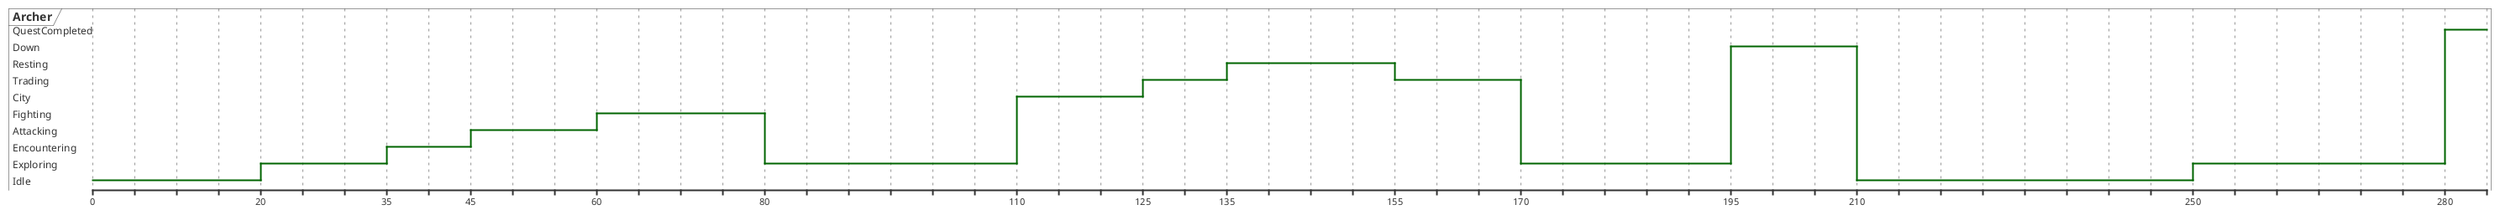 @startuml
robust "Archer" as A

@0
A is Idle

@20
A is Exploring

@35
A is Encountering

@45
A is Attacking

@60
A is Fighting

@80
A is Exploring

@110
A is City

@125
A is Trading

@135
A is Resting

@155
A is Trading

@170
A is Exploring

@195
A is Down

@210
A is Idle

@250
A is Exploring

@280
A is QuestCompleted
@enduml
